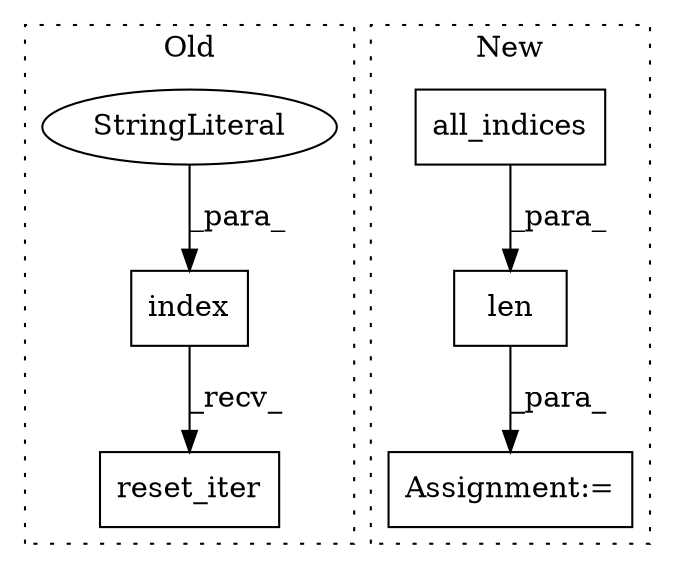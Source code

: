 digraph G {
subgraph cluster0 {
1 [label="index" a="32" s="2990,3001" l="6,1" shape="box"];
3 [label="reset_iter" a="32" s="3012" l="12" shape="box"];
4 [label="StringLiteral" a="45" s="2996" l="5" shape="ellipse"];
label = "Old";
style="dotted";
}
subgraph cluster1 {
2 [label="all_indices" a="32" s="9928" l="13" shape="box"];
5 [label="Assignment:=" a="7" s="9953" l="1" shape="box"];
6 [label="len" a="32" s="9954,9961" l="4,1" shape="box"];
label = "New";
style="dotted";
}
1 -> 3 [label="_recv_"];
2 -> 6 [label="_para_"];
4 -> 1 [label="_para_"];
6 -> 5 [label="_para_"];
}
